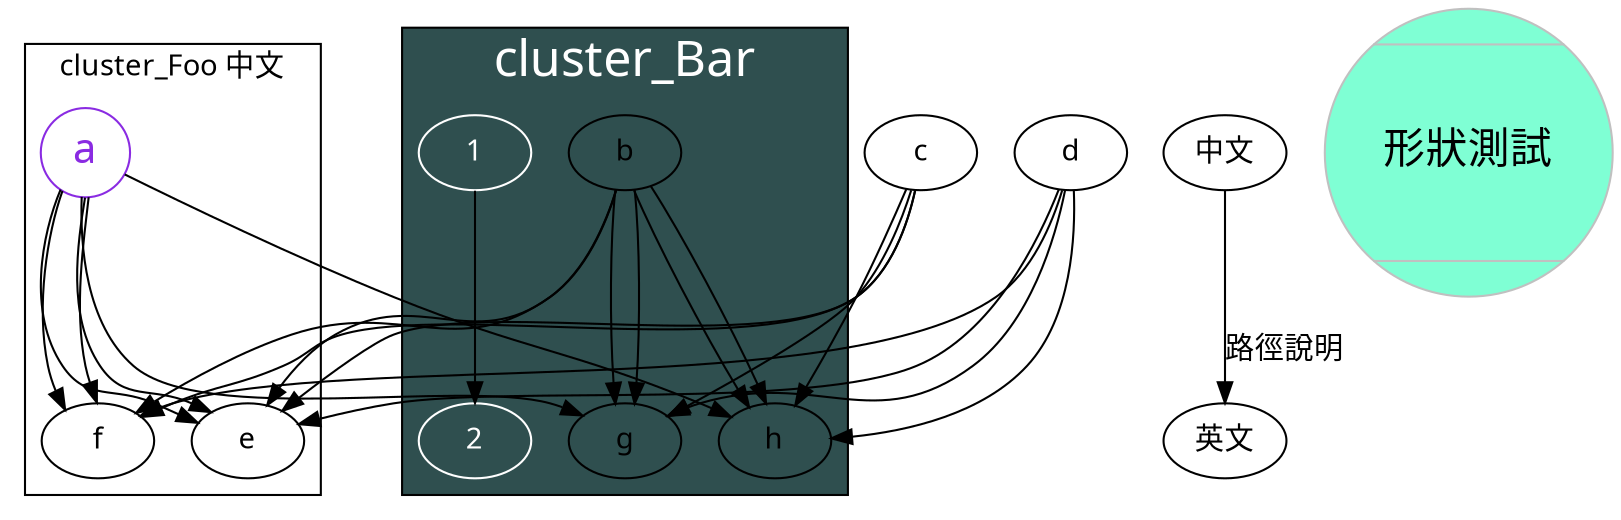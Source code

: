 digraph demo1{
	//[CLS]:Add this line to use Chinese character
	graph [fontname = "arialbd.ttf"];
	node[fontname = "consolab.ttf"];
	edge [fontname = "PMingLiu"];
	
	
	"a" [shape = circle, color = blueviolet, fontcolor = blueviolet, fontsize = 20];
	
	{a,b,c,d}->{e,f,g,h};
	
	//[CLS] subgraph cluster_XXXX
	subgraph cluster_Foo{
		label = "cluster_Foo 中文";
		a->{e,f};
	}
	
	
	subgraph cluster_Bar{
		label = "cluster_Bar";
		fontsize = 24;
		fillcolor = darkslategray;
		style = filled;
		fontcolor = white;
		node [fontcolor = white, color = white];
		
		b->{g,h}; 	//[CLS]:b,g,h have been drew  before this line,so they are not affected the color setting in this CLUSTER
		1->2;		//[CLS]:1,2  have not been drew yet, use the new setting of this CLUSTER
	}
	
	
	"中文"->"英文" [label = "路徑說明"]; //[CLS]:edge can have a name
	"形狀測試" [shape = Mcircle, style = filled, color = grey, fillcolor = aquamarine, fontsize = 20];
}

